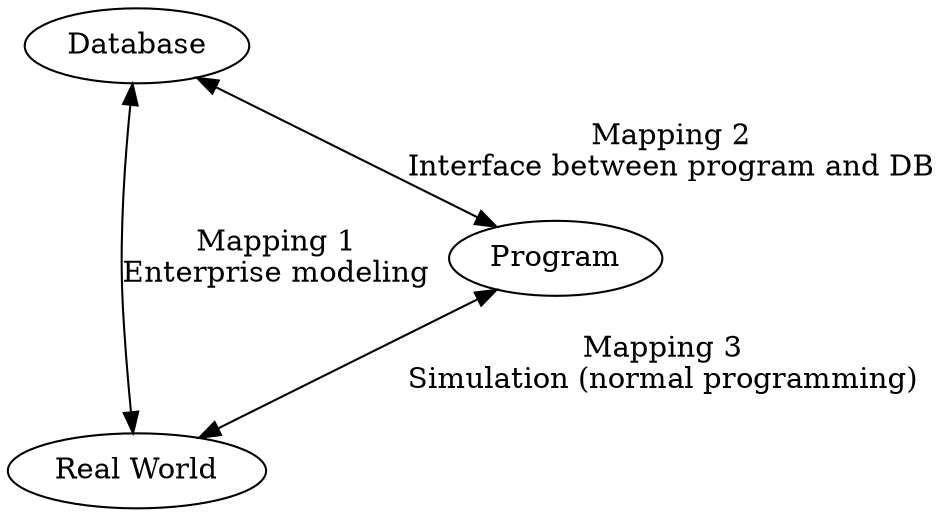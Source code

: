 digraph DbMappings {

rankdir=TD;

RealWorld[label="Real World"];

Database -> RealWorld[dir="both", label="Mapping 1\nEnterprise modeling"];

Database -> Program[dir="both", label="Mapping 2\nInterface between program and DB"];

Program -> RealWorld[dir="both", label="Mapping 3\nSimulation (normal programming)"];

}